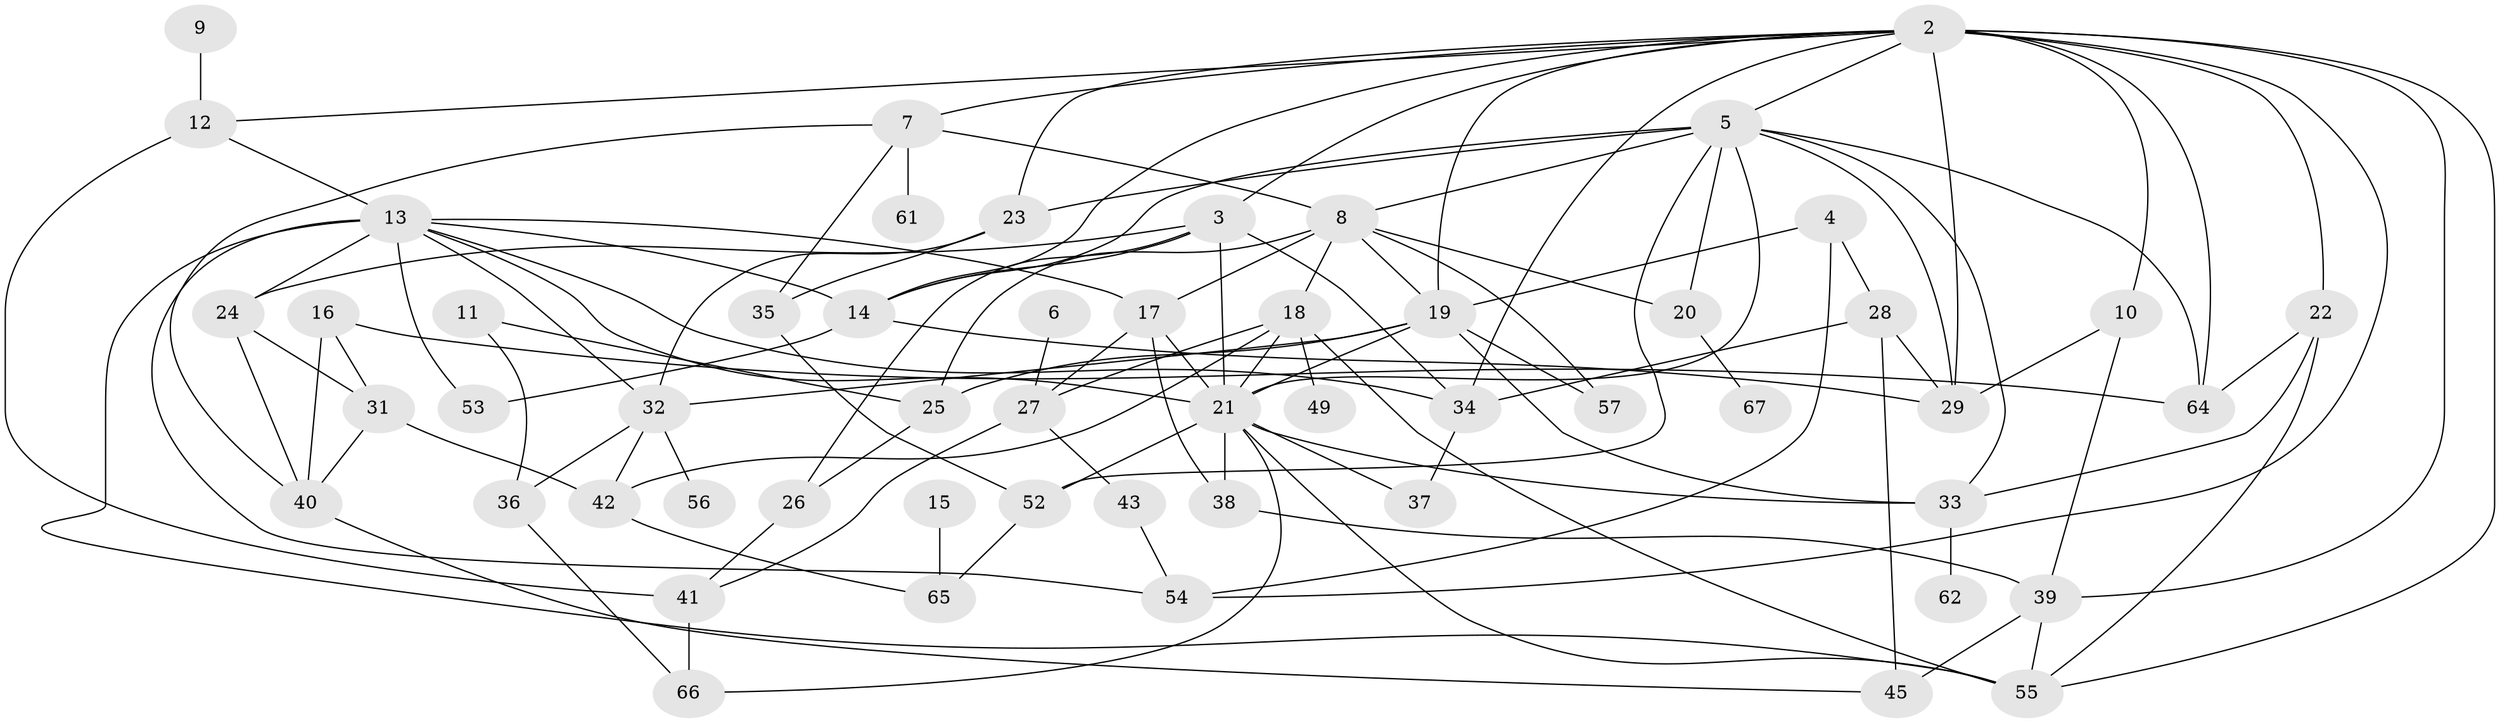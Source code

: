 // original degree distribution, {1: 0.17647058823529413, 7: 0.022058823529411766, 2: 0.19117647058823528, 4: 0.19117647058823528, 9: 0.014705882352941176, 3: 0.20588235294117646, 5: 0.08088235294117647, 8: 0.007352941176470588, 0: 0.08823529411764706, 6: 0.022058823529411766}
// Generated by graph-tools (version 1.1) at 2025/33/03/09/25 02:33:23]
// undirected, 55 vertices, 116 edges
graph export_dot {
graph [start="1"]
  node [color=gray90,style=filled];
  2;
  3;
  4;
  5;
  6;
  7;
  8;
  9;
  10;
  11;
  12;
  13;
  14;
  15;
  16;
  17;
  18;
  19;
  20;
  21;
  22;
  23;
  24;
  25;
  26;
  27;
  28;
  29;
  31;
  32;
  33;
  34;
  35;
  36;
  37;
  38;
  39;
  40;
  41;
  42;
  43;
  45;
  49;
  52;
  53;
  54;
  55;
  56;
  57;
  61;
  62;
  64;
  65;
  66;
  67;
  2 -- 3 [weight=1.0];
  2 -- 5 [weight=1.0];
  2 -- 7 [weight=1.0];
  2 -- 10 [weight=1.0];
  2 -- 12 [weight=1.0];
  2 -- 14 [weight=1.0];
  2 -- 19 [weight=1.0];
  2 -- 22 [weight=1.0];
  2 -- 23 [weight=1.0];
  2 -- 29 [weight=1.0];
  2 -- 34 [weight=1.0];
  2 -- 39 [weight=2.0];
  2 -- 54 [weight=1.0];
  2 -- 55 [weight=1.0];
  2 -- 64 [weight=1.0];
  3 -- 14 [weight=1.0];
  3 -- 21 [weight=1.0];
  3 -- 24 [weight=1.0];
  3 -- 26 [weight=1.0];
  3 -- 34 [weight=1.0];
  4 -- 19 [weight=1.0];
  4 -- 28 [weight=1.0];
  4 -- 54 [weight=1.0];
  5 -- 8 [weight=1.0];
  5 -- 14 [weight=1.0];
  5 -- 20 [weight=1.0];
  5 -- 21 [weight=1.0];
  5 -- 23 [weight=1.0];
  5 -- 29 [weight=1.0];
  5 -- 33 [weight=1.0];
  5 -- 52 [weight=1.0];
  5 -- 64 [weight=1.0];
  6 -- 27 [weight=1.0];
  7 -- 8 [weight=1.0];
  7 -- 35 [weight=1.0];
  7 -- 40 [weight=1.0];
  7 -- 61 [weight=1.0];
  8 -- 17 [weight=1.0];
  8 -- 18 [weight=1.0];
  8 -- 19 [weight=1.0];
  8 -- 20 [weight=1.0];
  8 -- 25 [weight=1.0];
  8 -- 57 [weight=1.0];
  9 -- 12 [weight=1.0];
  10 -- 29 [weight=1.0];
  10 -- 39 [weight=1.0];
  11 -- 25 [weight=1.0];
  11 -- 36 [weight=1.0];
  12 -- 13 [weight=1.0];
  12 -- 41 [weight=2.0];
  13 -- 14 [weight=1.0];
  13 -- 17 [weight=1.0];
  13 -- 21 [weight=1.0];
  13 -- 24 [weight=1.0];
  13 -- 32 [weight=1.0];
  13 -- 34 [weight=1.0];
  13 -- 53 [weight=2.0];
  13 -- 54 [weight=1.0];
  13 -- 55 [weight=1.0];
  14 -- 29 [weight=1.0];
  14 -- 53 [weight=1.0];
  15 -- 65 [weight=1.0];
  16 -- 31 [weight=1.0];
  16 -- 40 [weight=1.0];
  16 -- 64 [weight=1.0];
  17 -- 21 [weight=1.0];
  17 -- 27 [weight=1.0];
  17 -- 38 [weight=1.0];
  18 -- 21 [weight=1.0];
  18 -- 27 [weight=1.0];
  18 -- 42 [weight=1.0];
  18 -- 49 [weight=1.0];
  18 -- 55 [weight=1.0];
  19 -- 21 [weight=2.0];
  19 -- 25 [weight=2.0];
  19 -- 32 [weight=1.0];
  19 -- 33 [weight=1.0];
  19 -- 57 [weight=1.0];
  20 -- 67 [weight=1.0];
  21 -- 33 [weight=2.0];
  21 -- 37 [weight=1.0];
  21 -- 38 [weight=2.0];
  21 -- 52 [weight=1.0];
  21 -- 55 [weight=1.0];
  21 -- 66 [weight=1.0];
  22 -- 33 [weight=1.0];
  22 -- 55 [weight=1.0];
  22 -- 64 [weight=1.0];
  23 -- 32 [weight=1.0];
  23 -- 35 [weight=1.0];
  24 -- 31 [weight=1.0];
  24 -- 40 [weight=1.0];
  25 -- 26 [weight=1.0];
  26 -- 41 [weight=1.0];
  27 -- 41 [weight=1.0];
  27 -- 43 [weight=1.0];
  28 -- 29 [weight=1.0];
  28 -- 34 [weight=1.0];
  28 -- 45 [weight=1.0];
  31 -- 40 [weight=1.0];
  31 -- 42 [weight=1.0];
  32 -- 36 [weight=1.0];
  32 -- 42 [weight=1.0];
  32 -- 56 [weight=1.0];
  33 -- 62 [weight=1.0];
  34 -- 37 [weight=1.0];
  35 -- 52 [weight=1.0];
  36 -- 66 [weight=1.0];
  38 -- 39 [weight=2.0];
  39 -- 45 [weight=2.0];
  39 -- 55 [weight=1.0];
  40 -- 45 [weight=1.0];
  41 -- 66 [weight=1.0];
  42 -- 65 [weight=1.0];
  43 -- 54 [weight=1.0];
  52 -- 65 [weight=1.0];
}
